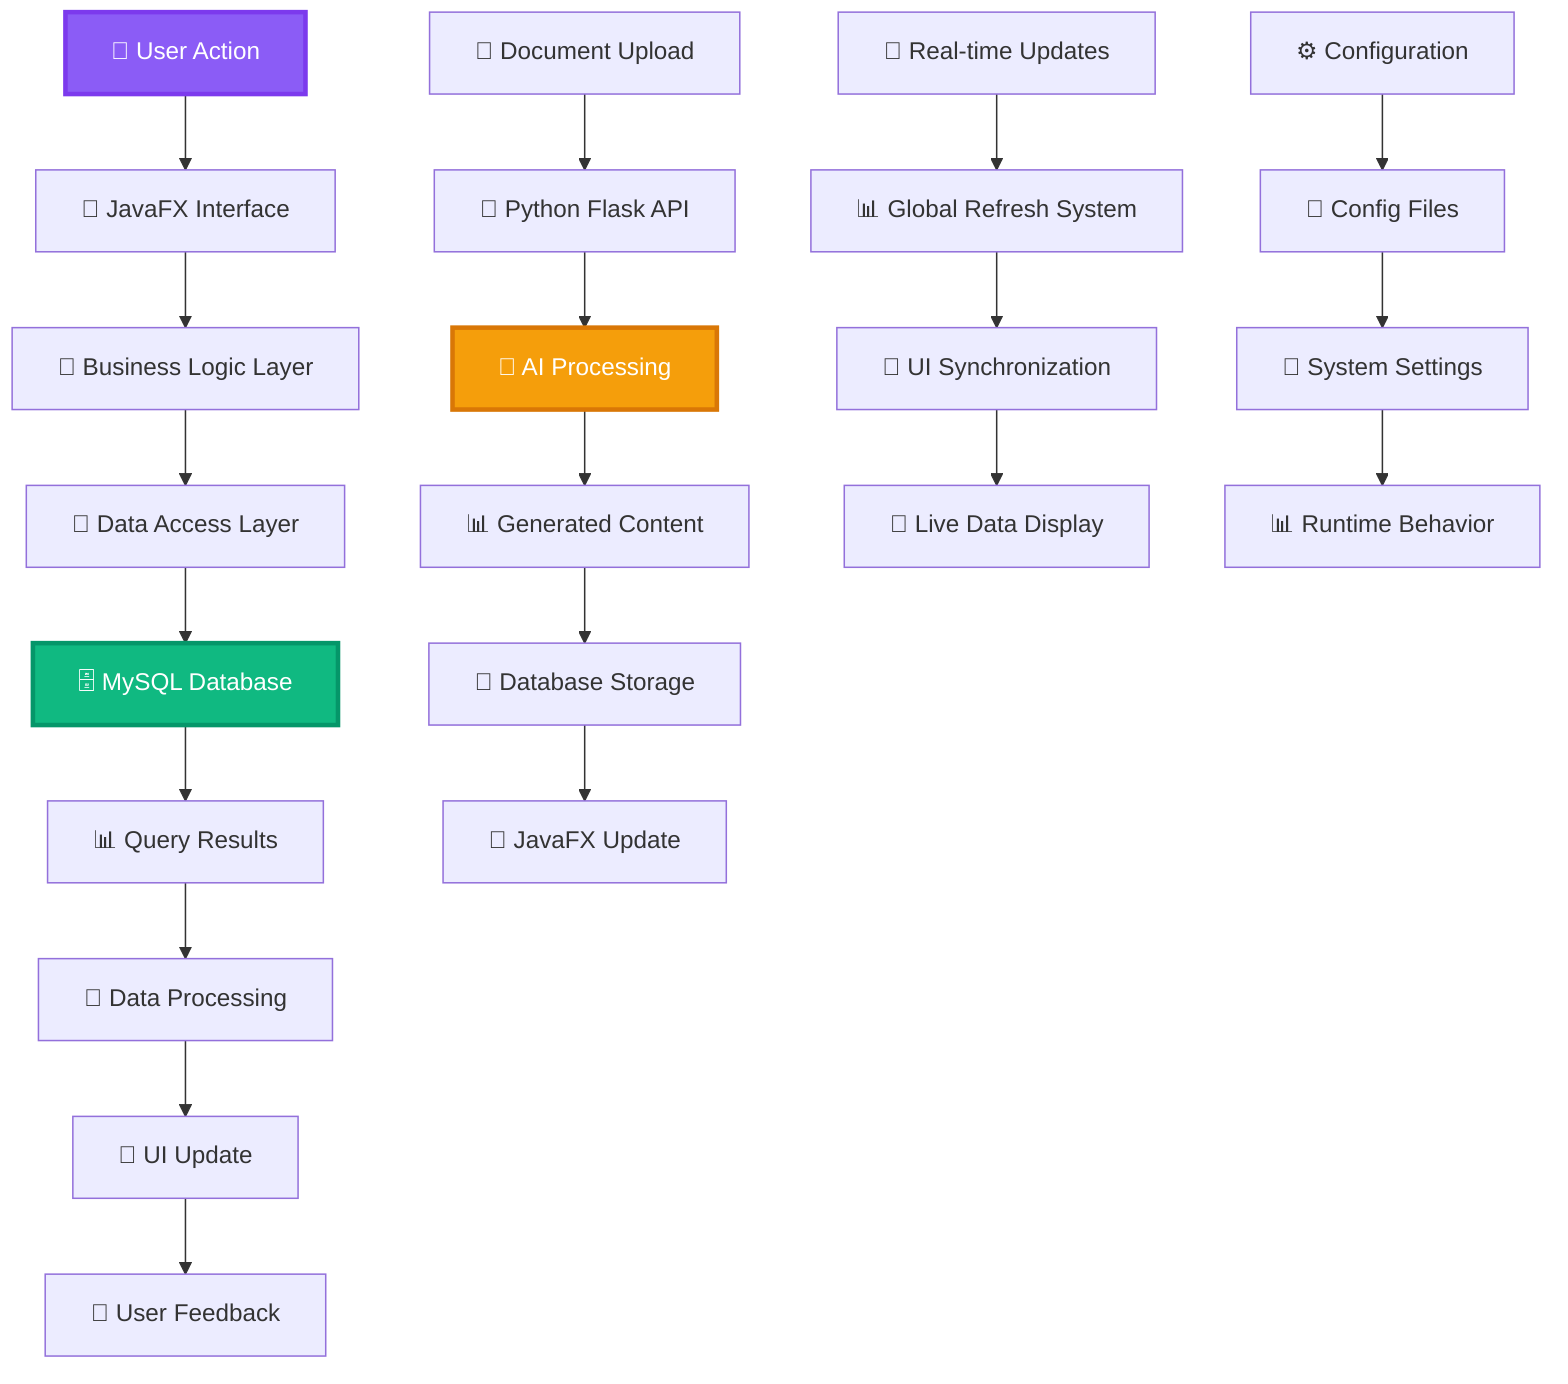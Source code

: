 graph TD
    A[👤 User Action] --> B[📱 JavaFX Interface]
    B --> C[🎯 Business Logic Layer]
    C --> D[💾 Data Access Layer]
    D --> E[🗄️ MySQL Database]
    
    E --> F[📊 Query Results]
    F --> G[🔄 Data Processing]
    G --> H[📱 UI Update]
    H --> I[👤 User Feedback]
    
    J[📁 Document Upload] --> K[🐍 Python Flask API]
    K --> L[🤖 AI Processing]
    L --> M[📊 Generated Content]
    M --> N[💾 Database Storage]
    N --> O[📱 JavaFX Update]
    
    P[🔄 Real-time Updates] --> Q[📊 Global Refresh System]
    Q --> R[🔄 UI Synchronization]
    R --> S[📱 Live Data Display]
    
    T[⚙️ Configuration] --> U[📄 Config Files]
    U --> V[🔧 System Settings]
    V --> W[📊 Runtime Behavior]
    
    style A fill:#8b5cf6,stroke:#7c3aed,stroke-width:3px,color:#fff
    style E fill:#10b981,stroke:#059669,stroke-width:3px,color:#fff
    style L fill:#f59e0b,stroke:#d97706,stroke-width:3px,color:#fff